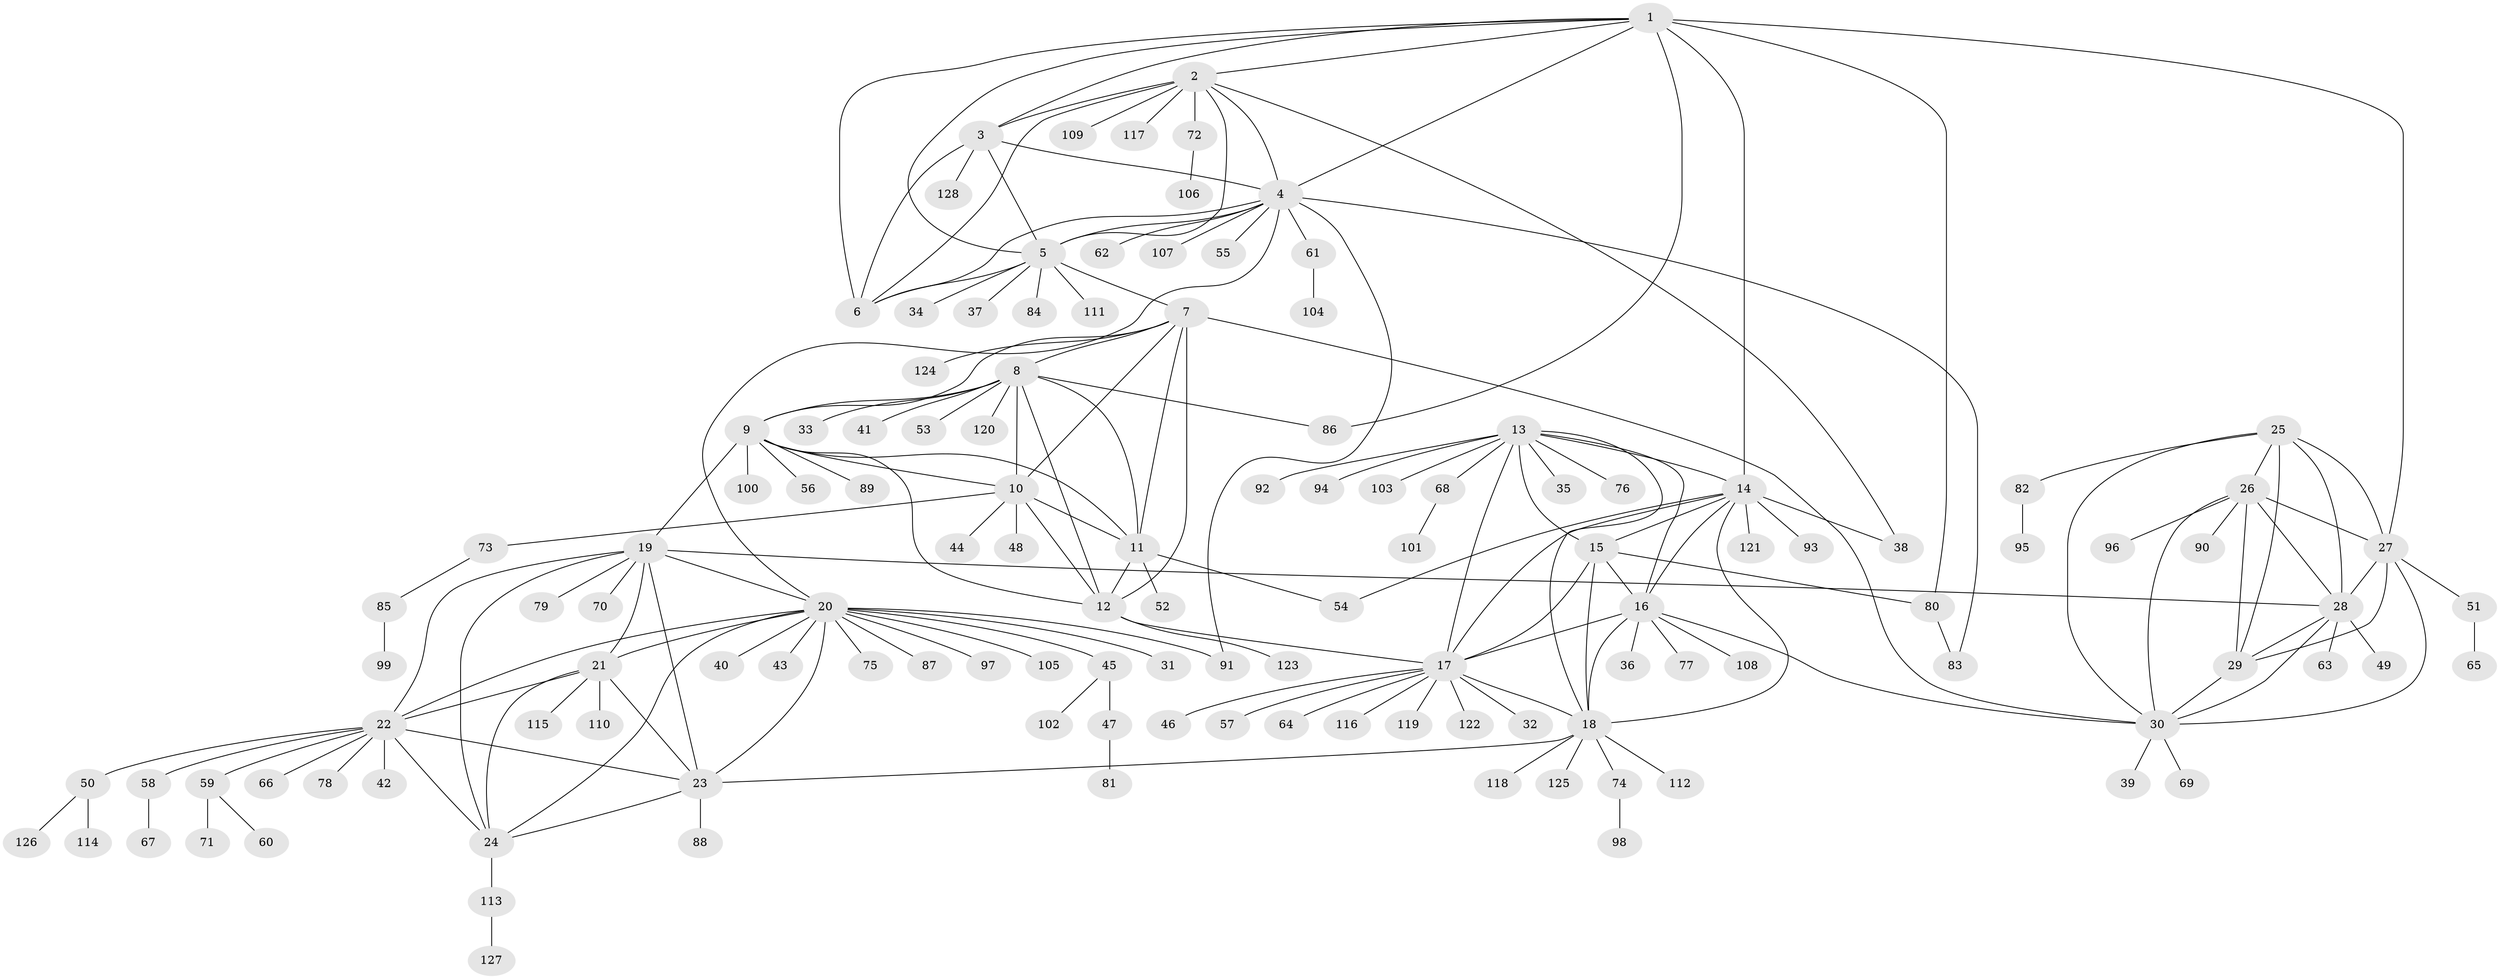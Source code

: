 // Generated by graph-tools (version 1.1) at 2025/16/03/09/25 04:16:04]
// undirected, 128 vertices, 189 edges
graph export_dot {
graph [start="1"]
  node [color=gray90,style=filled];
  1;
  2;
  3;
  4;
  5;
  6;
  7;
  8;
  9;
  10;
  11;
  12;
  13;
  14;
  15;
  16;
  17;
  18;
  19;
  20;
  21;
  22;
  23;
  24;
  25;
  26;
  27;
  28;
  29;
  30;
  31;
  32;
  33;
  34;
  35;
  36;
  37;
  38;
  39;
  40;
  41;
  42;
  43;
  44;
  45;
  46;
  47;
  48;
  49;
  50;
  51;
  52;
  53;
  54;
  55;
  56;
  57;
  58;
  59;
  60;
  61;
  62;
  63;
  64;
  65;
  66;
  67;
  68;
  69;
  70;
  71;
  72;
  73;
  74;
  75;
  76;
  77;
  78;
  79;
  80;
  81;
  82;
  83;
  84;
  85;
  86;
  87;
  88;
  89;
  90;
  91;
  92;
  93;
  94;
  95;
  96;
  97;
  98;
  99;
  100;
  101;
  102;
  103;
  104;
  105;
  106;
  107;
  108;
  109;
  110;
  111;
  112;
  113;
  114;
  115;
  116;
  117;
  118;
  119;
  120;
  121;
  122;
  123;
  124;
  125;
  126;
  127;
  128;
  1 -- 2;
  1 -- 3;
  1 -- 4;
  1 -- 5;
  1 -- 6;
  1 -- 14;
  1 -- 27;
  1 -- 80;
  1 -- 86;
  2 -- 3;
  2 -- 4;
  2 -- 5;
  2 -- 6;
  2 -- 38;
  2 -- 72;
  2 -- 109;
  2 -- 117;
  3 -- 4;
  3 -- 5;
  3 -- 6;
  3 -- 128;
  4 -- 5;
  4 -- 6;
  4 -- 20;
  4 -- 55;
  4 -- 61;
  4 -- 62;
  4 -- 83;
  4 -- 91;
  4 -- 107;
  5 -- 6;
  5 -- 7;
  5 -- 34;
  5 -- 37;
  5 -- 84;
  5 -- 111;
  7 -- 8;
  7 -- 9;
  7 -- 10;
  7 -- 11;
  7 -- 12;
  7 -- 30;
  7 -- 124;
  8 -- 9;
  8 -- 10;
  8 -- 11;
  8 -- 12;
  8 -- 33;
  8 -- 41;
  8 -- 53;
  8 -- 86;
  8 -- 120;
  9 -- 10;
  9 -- 11;
  9 -- 12;
  9 -- 19;
  9 -- 56;
  9 -- 89;
  9 -- 100;
  10 -- 11;
  10 -- 12;
  10 -- 44;
  10 -- 48;
  10 -- 73;
  11 -- 12;
  11 -- 52;
  11 -- 54;
  12 -- 17;
  12 -- 123;
  13 -- 14;
  13 -- 15;
  13 -- 16;
  13 -- 17;
  13 -- 18;
  13 -- 35;
  13 -- 68;
  13 -- 76;
  13 -- 92;
  13 -- 94;
  13 -- 103;
  14 -- 15;
  14 -- 16;
  14 -- 17;
  14 -- 18;
  14 -- 38;
  14 -- 54;
  14 -- 93;
  14 -- 121;
  15 -- 16;
  15 -- 17;
  15 -- 18;
  15 -- 80;
  16 -- 17;
  16 -- 18;
  16 -- 30;
  16 -- 36;
  16 -- 77;
  16 -- 108;
  17 -- 18;
  17 -- 32;
  17 -- 46;
  17 -- 57;
  17 -- 64;
  17 -- 116;
  17 -- 119;
  17 -- 122;
  18 -- 23;
  18 -- 74;
  18 -- 112;
  18 -- 118;
  18 -- 125;
  19 -- 20;
  19 -- 21;
  19 -- 22;
  19 -- 23;
  19 -- 24;
  19 -- 28;
  19 -- 70;
  19 -- 79;
  20 -- 21;
  20 -- 22;
  20 -- 23;
  20 -- 24;
  20 -- 31;
  20 -- 40;
  20 -- 43;
  20 -- 45;
  20 -- 75;
  20 -- 87;
  20 -- 91;
  20 -- 97;
  20 -- 105;
  21 -- 22;
  21 -- 23;
  21 -- 24;
  21 -- 110;
  21 -- 115;
  22 -- 23;
  22 -- 24;
  22 -- 42;
  22 -- 50;
  22 -- 58;
  22 -- 59;
  22 -- 66;
  22 -- 78;
  23 -- 24;
  23 -- 88;
  24 -- 113;
  25 -- 26;
  25 -- 27;
  25 -- 28;
  25 -- 29;
  25 -- 30;
  25 -- 82;
  26 -- 27;
  26 -- 28;
  26 -- 29;
  26 -- 30;
  26 -- 90;
  26 -- 96;
  27 -- 28;
  27 -- 29;
  27 -- 30;
  27 -- 51;
  28 -- 29;
  28 -- 30;
  28 -- 49;
  28 -- 63;
  29 -- 30;
  30 -- 39;
  30 -- 69;
  45 -- 47;
  45 -- 102;
  47 -- 81;
  50 -- 114;
  50 -- 126;
  51 -- 65;
  58 -- 67;
  59 -- 60;
  59 -- 71;
  61 -- 104;
  68 -- 101;
  72 -- 106;
  73 -- 85;
  74 -- 98;
  80 -- 83;
  82 -- 95;
  85 -- 99;
  113 -- 127;
}

